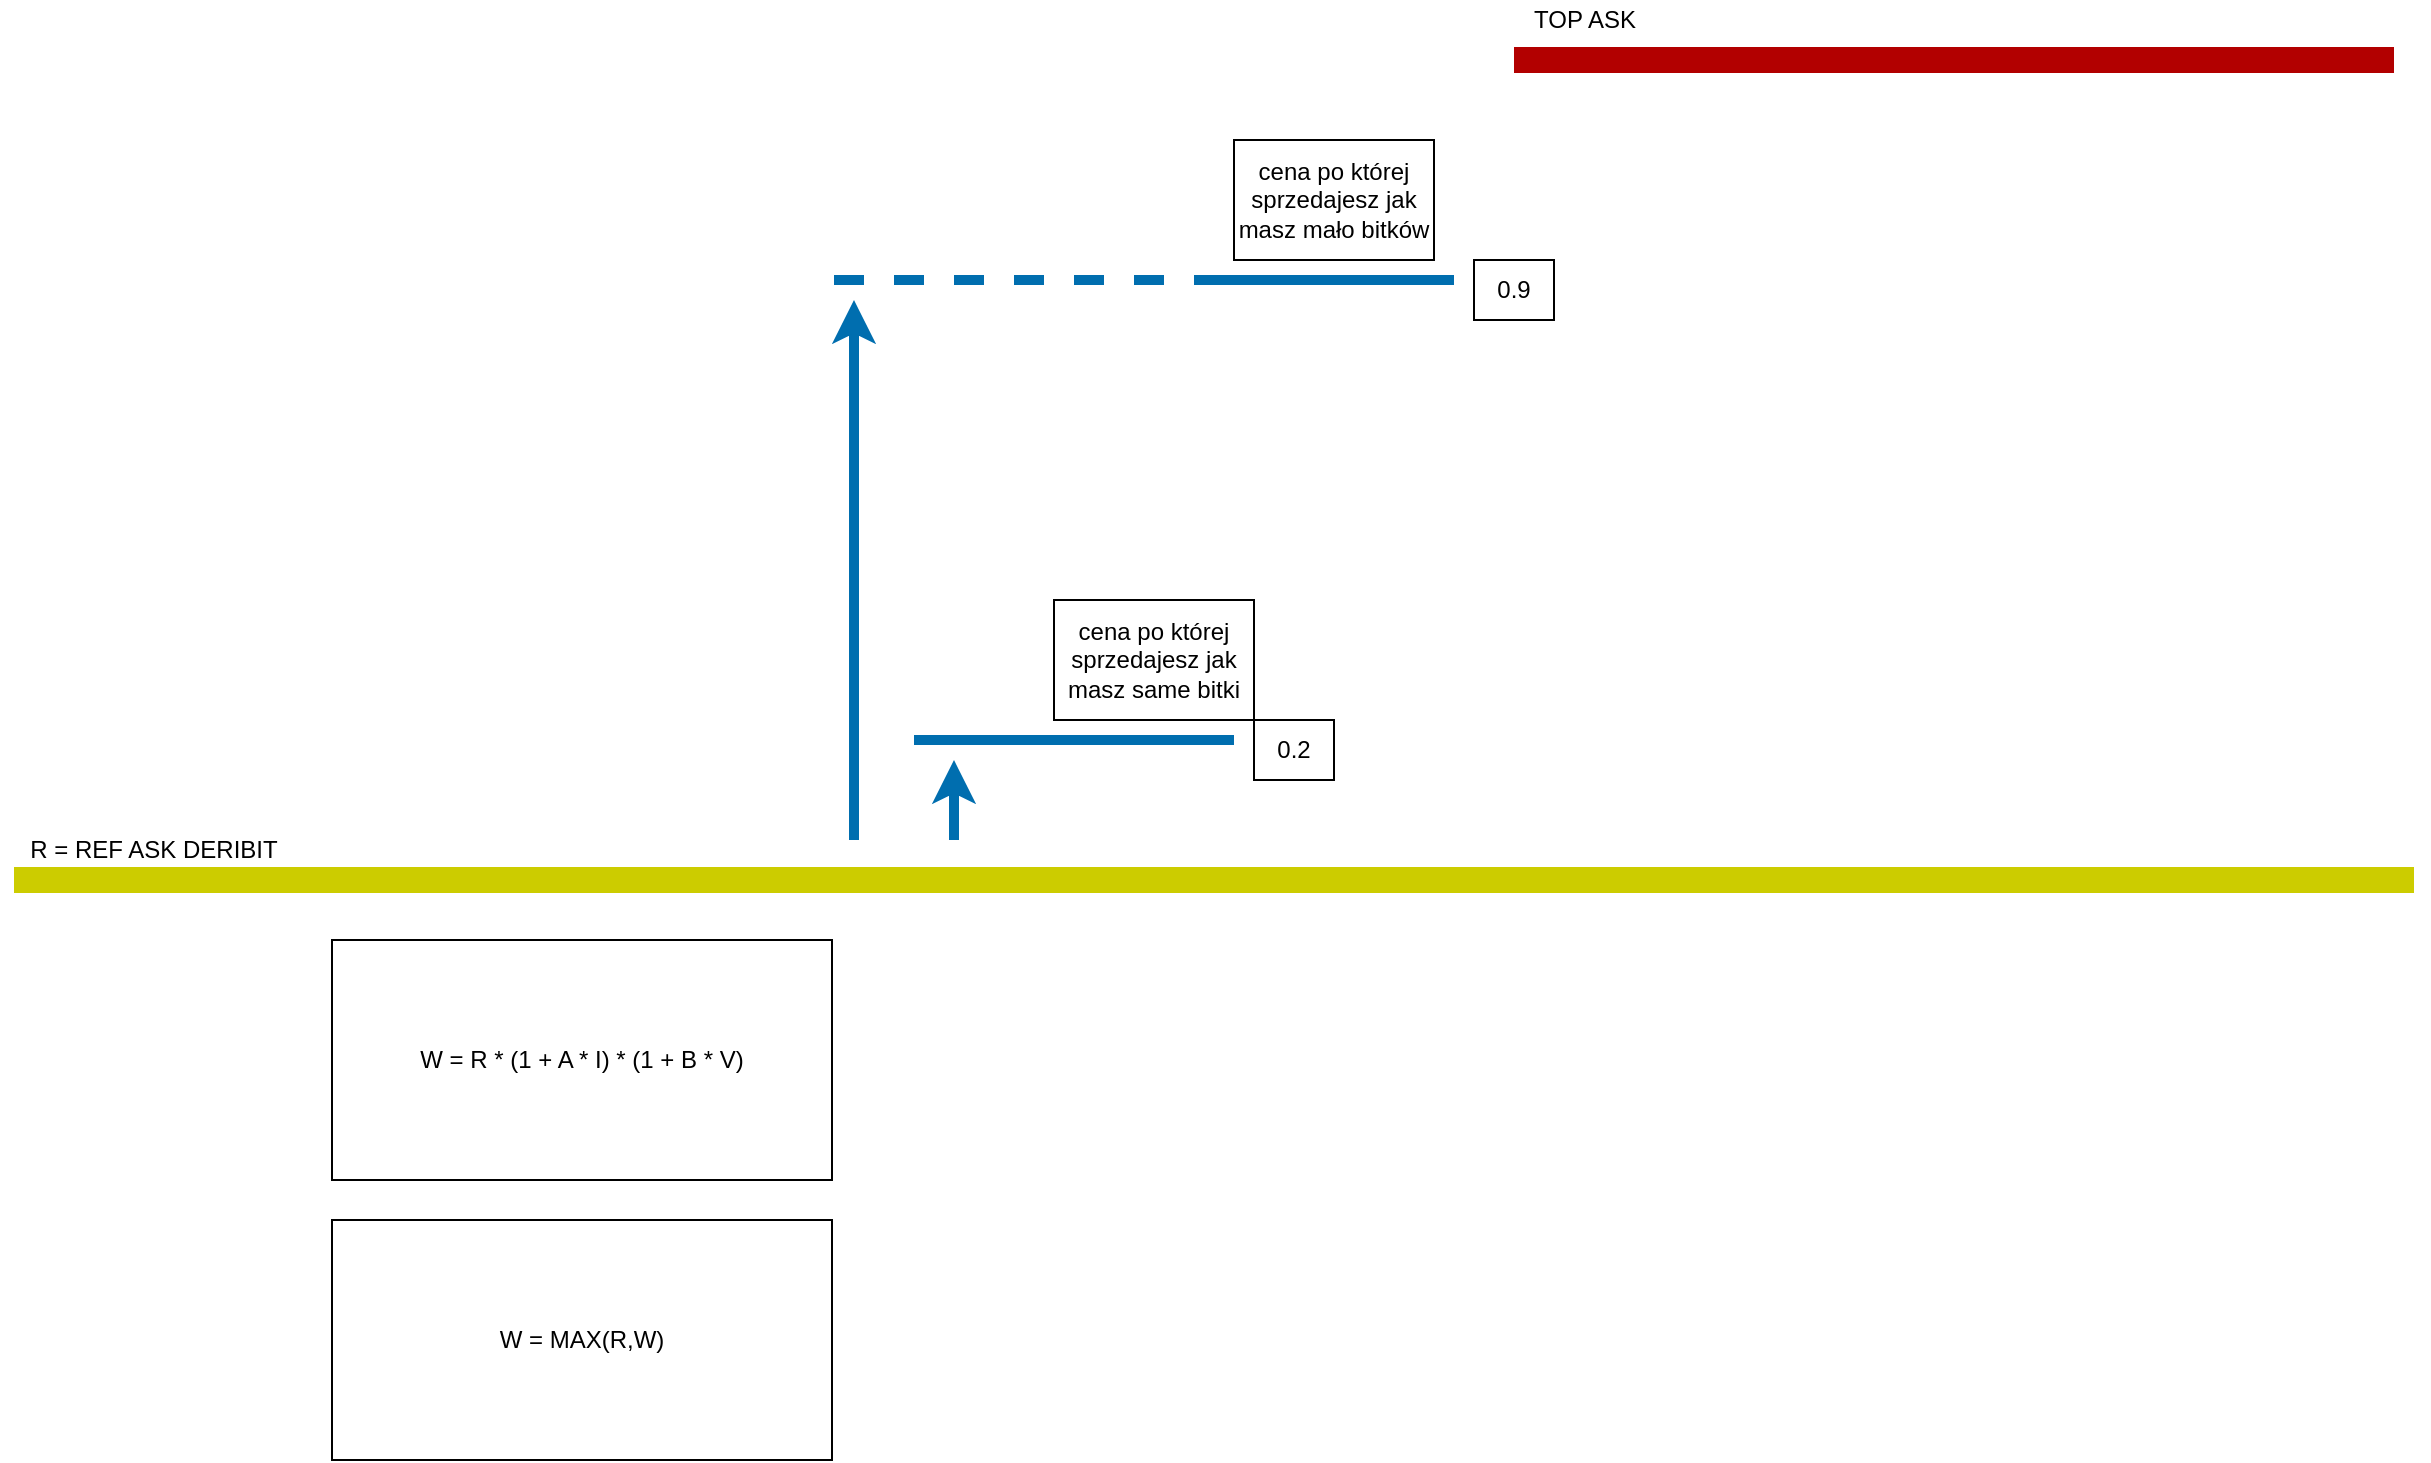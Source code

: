 <mxfile>
    <diagram id="3EMQR9UliIfMo7rJI7vI" name="Page-1">
        <mxGraphModel dx="515" dy="1765" grid="1" gridSize="10" guides="1" tooltips="1" connect="1" arrows="1" fold="1" page="1" pageScale="1" pageWidth="850" pageHeight="1100" math="0" shadow="0">
            <root>
                <mxCell id="0"/>
                <mxCell id="1" parent="0"/>
                <mxCell id="2" value="" style="endArrow=none;html=1;strokeWidth=13;fillColor=#e3c800;strokeColor=#CCCC00;" edge="1" parent="1">
                    <mxGeometry width="50" height="50" relative="1" as="geometry">
                        <mxPoint x="70" y="360" as="sourcePoint"/>
                        <mxPoint x="1270" y="360" as="targetPoint"/>
                    </mxGeometry>
                </mxCell>
                <mxCell id="3" value="R = REF ASK DERIBIT" style="text;html=1;strokeColor=none;fillColor=none;align=center;verticalAlign=middle;whiteSpace=wrap;rounded=0;" vertex="1" parent="1">
                    <mxGeometry x="70" y="330" width="140" height="30" as="geometry"/>
                </mxCell>
                <mxCell id="10" value="W = R * (1 + A * I) * (1 + B * V)" style="rounded=0;whiteSpace=wrap;html=1;" vertex="1" parent="1">
                    <mxGeometry x="229" y="390" width="250" height="120" as="geometry"/>
                </mxCell>
                <mxCell id="13" value="" style="endArrow=none;html=1;strokeColor=#006EAF;strokeWidth=5;fillColor=#1ba1e2;" edge="1" parent="1">
                    <mxGeometry width="50" height="50" relative="1" as="geometry">
                        <mxPoint x="520" y="290" as="sourcePoint"/>
                        <mxPoint x="680" y="290" as="targetPoint"/>
                    </mxGeometry>
                </mxCell>
                <mxCell id="16" value="cena po której sprzedajesz jak masz same bitki" style="rounded=0;whiteSpace=wrap;html=1;" vertex="1" parent="1">
                    <mxGeometry x="590" y="220" width="100" height="60" as="geometry"/>
                </mxCell>
                <mxCell id="17" value="" style="endArrow=none;html=1;strokeColor=#006EAF;strokeWidth=5;fillColor=#1ba1e2;" edge="1" parent="1">
                    <mxGeometry width="50" height="50" relative="1" as="geometry">
                        <mxPoint x="670" y="60.0" as="sourcePoint"/>
                        <mxPoint x="790" y="60.0" as="targetPoint"/>
                    </mxGeometry>
                </mxCell>
                <mxCell id="18" value="cena po której sprzedajesz jak masz mało bitków" style="rounded=0;whiteSpace=wrap;html=1;" vertex="1" parent="1">
                    <mxGeometry x="680" y="-10" width="100" height="60" as="geometry"/>
                </mxCell>
                <mxCell id="19" value="" style="endArrow=none;html=1;strokeWidth=13;fillColor=#e51400;strokeColor=#B20000;" edge="1" parent="1">
                    <mxGeometry width="50" height="50" relative="1" as="geometry">
                        <mxPoint x="820.0" y="-50" as="sourcePoint"/>
                        <mxPoint x="1260" y="-50" as="targetPoint"/>
                    </mxGeometry>
                </mxCell>
                <mxCell id="20" value="TOP ASK" style="text;html=1;align=center;verticalAlign=middle;resizable=0;points=[];autosize=1;strokeColor=none;fillColor=none;" vertex="1" parent="1">
                    <mxGeometry x="820" y="-80" width="70" height="20" as="geometry"/>
                </mxCell>
                <mxCell id="21" value="W = MAX(R,W)&lt;br&gt;" style="rounded=0;whiteSpace=wrap;html=1;" vertex="1" parent="1">
                    <mxGeometry x="229" y="530" width="250" height="120" as="geometry"/>
                </mxCell>
                <mxCell id="24" value="" style="endArrow=none;dashed=1;html=1;strokeColor=#006EAF;strokeWidth=5;fillColor=#1ba1e2;" edge="1" parent="1">
                    <mxGeometry width="50" height="50" relative="1" as="geometry">
                        <mxPoint x="480" y="60" as="sourcePoint"/>
                        <mxPoint x="670" y="60" as="targetPoint"/>
                    </mxGeometry>
                </mxCell>
                <mxCell id="25" value="" style="endArrow=classic;html=1;strokeColor=#006EAF;strokeWidth=5;fillColor=#1ba1e2;" edge="1" parent="1">
                    <mxGeometry width="50" height="50" relative="1" as="geometry">
                        <mxPoint x="540" y="340" as="sourcePoint"/>
                        <mxPoint x="540" y="300" as="targetPoint"/>
                        <Array as="points">
                            <mxPoint x="540" y="320"/>
                        </Array>
                    </mxGeometry>
                </mxCell>
                <mxCell id="26" value="" style="endArrow=classic;html=1;strokeColor=#006EAF;strokeWidth=5;fillColor=#1ba1e2;" edge="1" parent="1">
                    <mxGeometry width="50" height="50" relative="1" as="geometry">
                        <mxPoint x="490" y="340" as="sourcePoint"/>
                        <mxPoint x="490" y="70" as="targetPoint"/>
                    </mxGeometry>
                </mxCell>
                <mxCell id="27" value="0.9" style="whiteSpace=wrap;html=1;" vertex="1" parent="1">
                    <mxGeometry x="800" y="50" width="40" height="30" as="geometry"/>
                </mxCell>
                <mxCell id="28" value="0.2" style="whiteSpace=wrap;html=1;" vertex="1" parent="1">
                    <mxGeometry x="690" y="280" width="40" height="30" as="geometry"/>
                </mxCell>
            </root>
        </mxGraphModel>
    </diagram>
</mxfile>